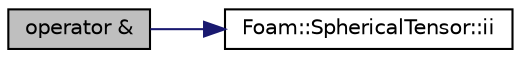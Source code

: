 digraph "operator &amp;"
{
  bgcolor="transparent";
  edge [fontname="Helvetica",fontsize="10",labelfontname="Helvetica",labelfontsize="10"];
  node [fontname="Helvetica",fontsize="10",shape=record];
  rankdir="LR";
  Node138147 [label="operator &",height=0.2,width=0.4,color="black", fillcolor="grey75", style="filled", fontcolor="black"];
  Node138147 -> Node138148 [color="midnightblue",fontsize="10",style="solid",fontname="Helvetica"];
  Node138148 [label="Foam::SphericalTensor::ii",height=0.2,width=0.4,color="black",URL="$a29493.html#a8a6ef975bcb1f17d9cd0457417bcac47"];
}

